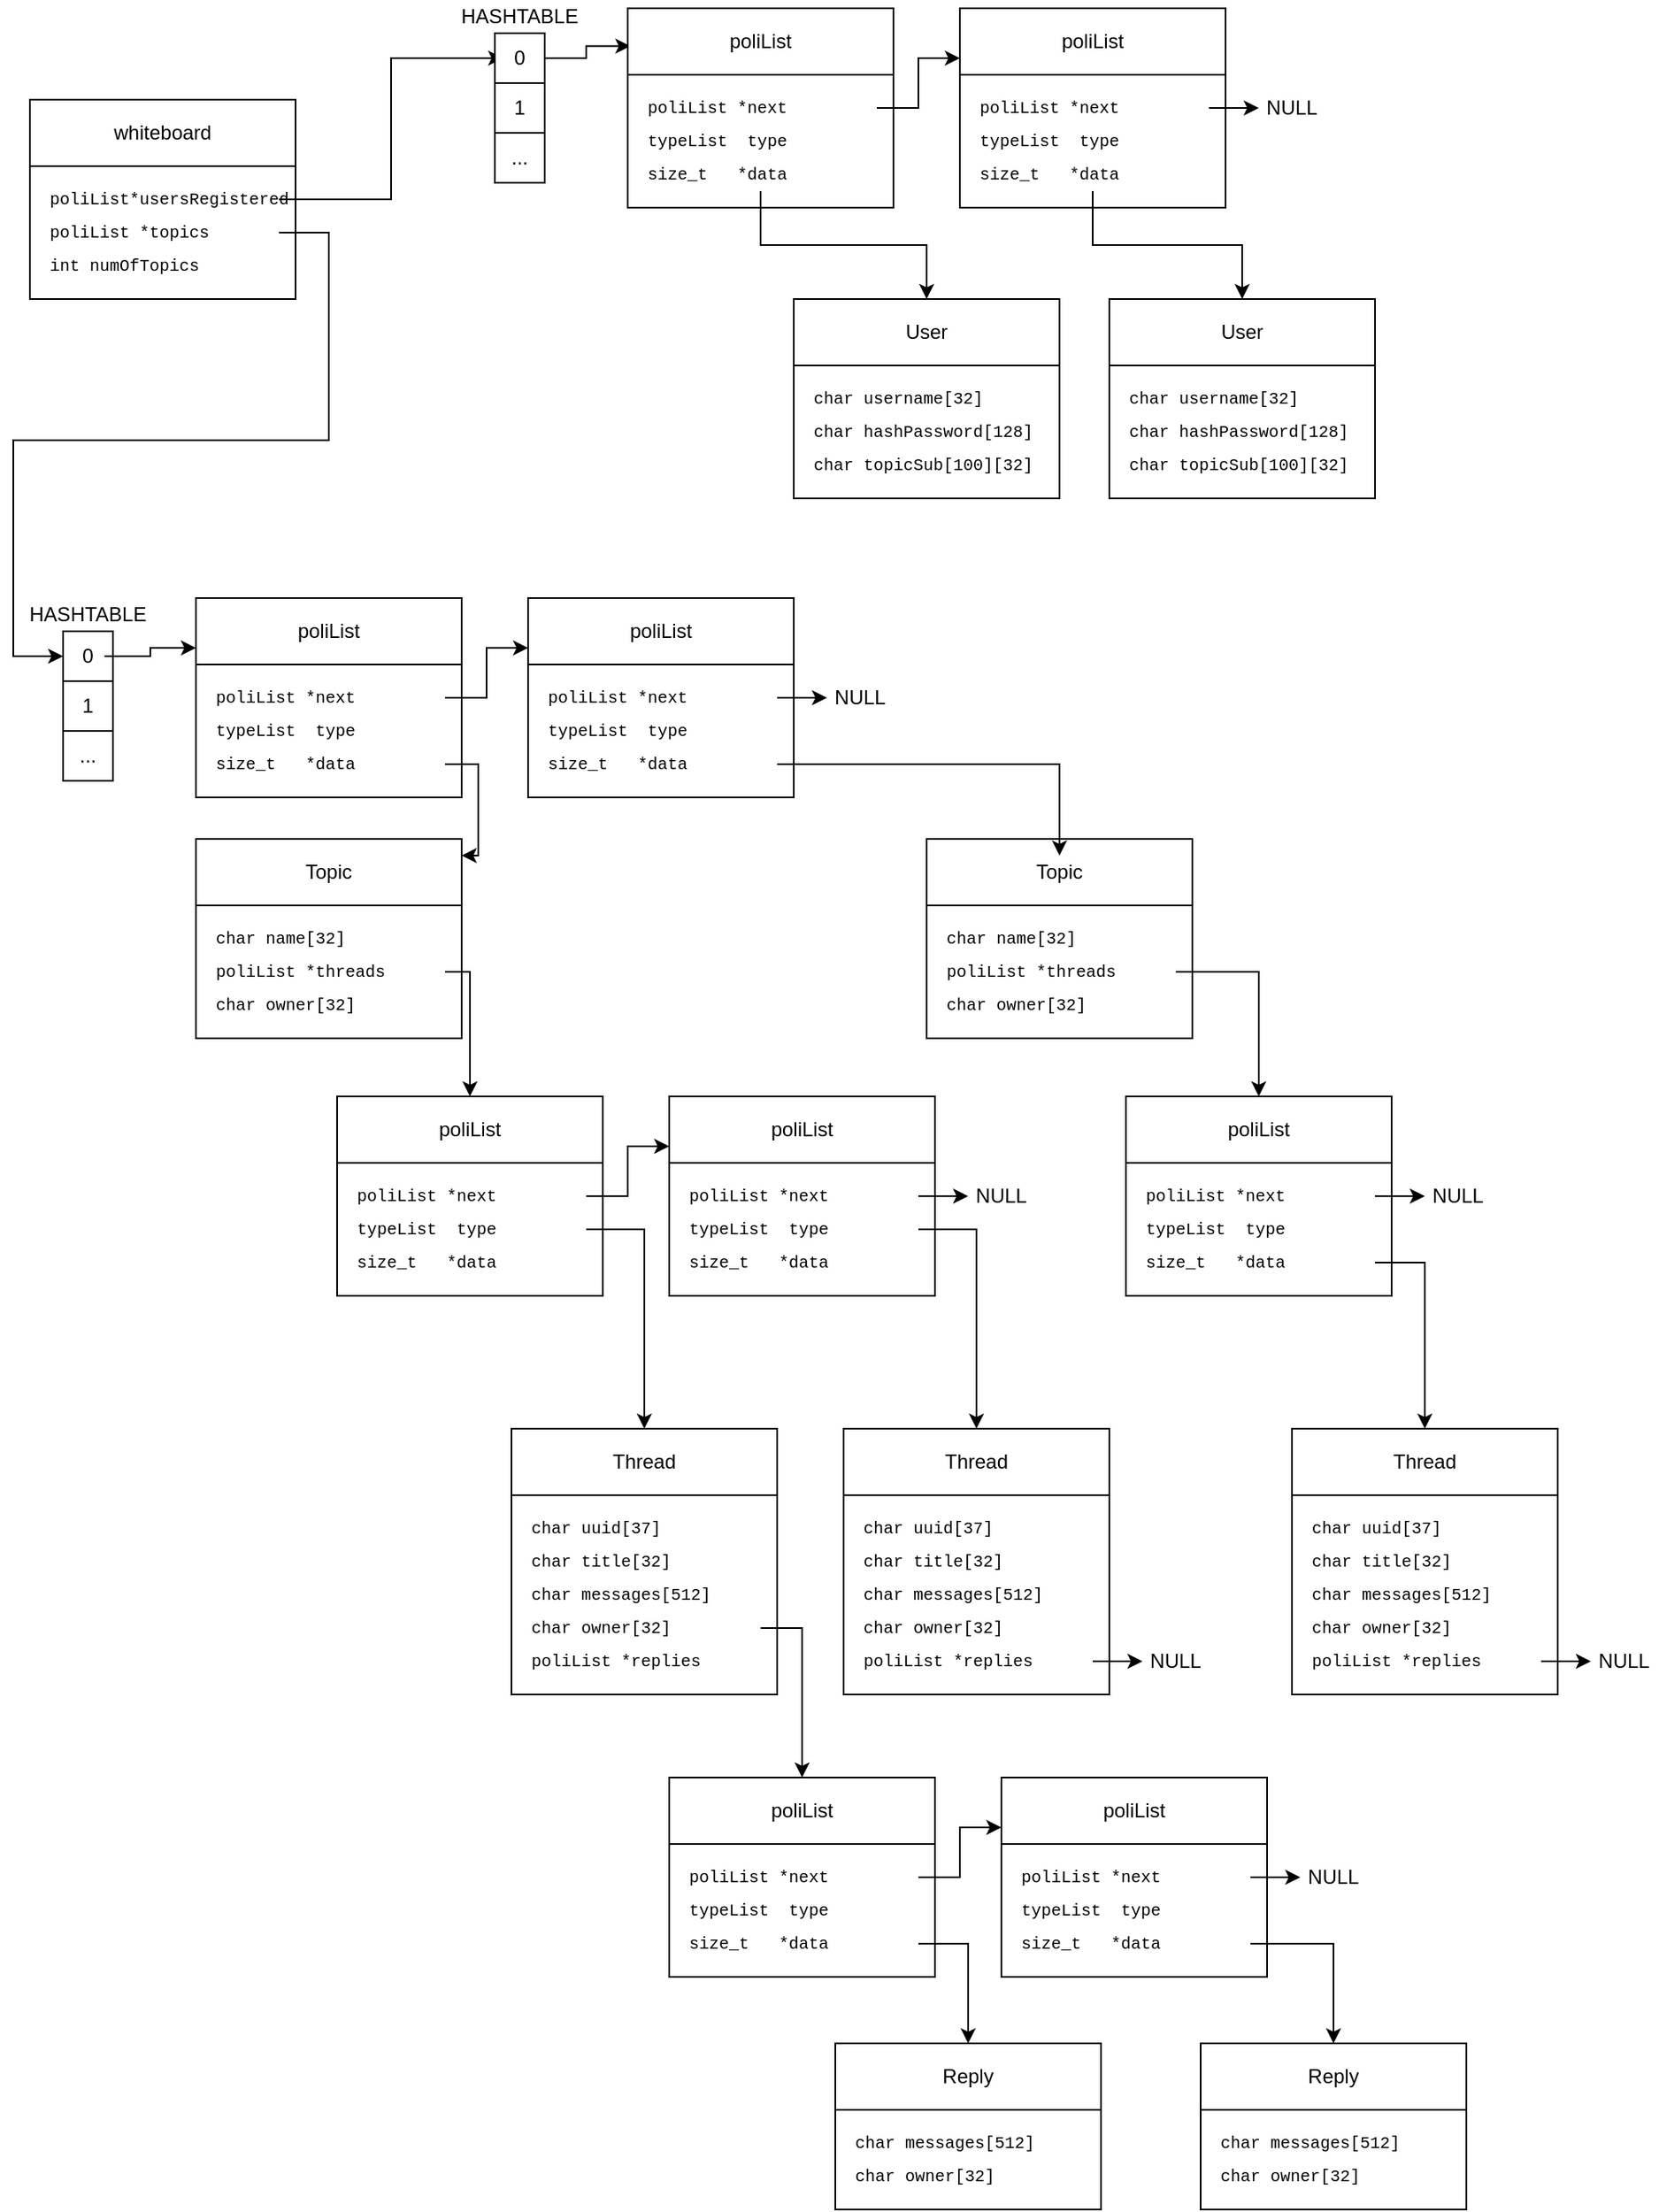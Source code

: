 <mxfile version="13.3.9" type="github"><diagram id="x2H2rwS_t7CD9y_j6QkQ" name="Page-1"><mxGraphModel dx="2265" dy="1388" grid="1" gridSize="10" guides="1" tooltips="1" connect="1" arrows="1" fold="1" page="1" pageScale="1" pageWidth="1169" pageHeight="827" math="0" shadow="0"><root><mxCell id="0"/><mxCell id="1" parent="0"/><mxCell id="dxDq6lMlbhvPlnrW9h93-3" value="" style="rounded=0;whiteSpace=wrap;html=1;" vertex="1" parent="1"><mxGeometry x="40" y="80" width="160" height="120" as="geometry"/></mxCell><mxCell id="dxDq6lMlbhvPlnrW9h93-7" value="whiteboard" style="text;html=1;strokeColor=none;fillColor=none;align=center;verticalAlign=middle;whiteSpace=wrap;rounded=0;" vertex="1" parent="1"><mxGeometry x="55" y="90" width="130" height="20" as="geometry"/></mxCell><mxCell id="dxDq6lMlbhvPlnrW9h93-10" value="" style="rounded=0;whiteSpace=wrap;html=1;" vertex="1" parent="1"><mxGeometry x="40" y="120" width="160" height="80" as="geometry"/></mxCell><mxCell id="dxDq6lMlbhvPlnrW9h93-31" style="edgeStyle=orthogonalEdgeStyle;rounded=0;orthogonalLoop=1;jettySize=auto;html=1;entryX=0;entryY=0.5;entryDx=0;entryDy=0;fontColor=#000000;" edge="1" parent="1" source="dxDq6lMlbhvPlnrW9h93-11" target="dxDq6lMlbhvPlnrW9h93-19"><mxGeometry relative="1" as="geometry"/></mxCell><mxCell id="dxDq6lMlbhvPlnrW9h93-11" value="&lt;div style=&quot;font-family: &amp;#34;consolas&amp;#34; , &amp;#34;courier new&amp;#34; , monospace ; line-height: 24px&quot;&gt;&lt;font style=&quot;font-size: 10px&quot;&gt;poliList*usersRegistered&lt;/font&gt;&lt;/div&gt;" style="text;html=1;strokeColor=none;fillColor=none;align=left;verticalAlign=middle;whiteSpace=wrap;rounded=0;labelBackgroundColor=none;" vertex="1" parent="1"><mxGeometry x="50" y="130" width="140" height="20" as="geometry"/></mxCell><mxCell id="dxDq6lMlbhvPlnrW9h93-32" style="edgeStyle=orthogonalEdgeStyle;rounded=0;orthogonalLoop=1;jettySize=auto;html=1;entryX=0;entryY=0.5;entryDx=0;entryDy=0;fontColor=#000000;" edge="1" parent="1" source="dxDq6lMlbhvPlnrW9h93-14" target="dxDq6lMlbhvPlnrW9h93-23"><mxGeometry relative="1" as="geometry"><Array as="points"><mxPoint x="220" y="160"/><mxPoint x="220" y="285"/><mxPoint x="30" y="285"/><mxPoint x="30" y="415"/></Array></mxGeometry></mxCell><mxCell id="dxDq6lMlbhvPlnrW9h93-14" value="&lt;div style=&quot;font-family: &amp;#34;consolas&amp;#34; , &amp;#34;courier new&amp;#34; , monospace ; line-height: 24px&quot;&gt;&lt;font style=&quot;font-size: 10px&quot;&gt;poliList *topics&lt;/font&gt;&lt;/div&gt;" style="text;html=1;strokeColor=none;fillColor=none;align=left;verticalAlign=middle;whiteSpace=wrap;rounded=0;labelBackgroundColor=none;" vertex="1" parent="1"><mxGeometry x="50" y="150" width="140" height="20" as="geometry"/></mxCell><mxCell id="dxDq6lMlbhvPlnrW9h93-15" value="&lt;div style=&quot;font-family: &amp;quot;consolas&amp;quot; , &amp;quot;courier new&amp;quot; , monospace ; line-height: 24px&quot;&gt;&lt;font style=&quot;font-size: 10px&quot;&gt;int numOfTopics&lt;/font&gt;&lt;/div&gt;" style="text;html=1;strokeColor=none;fillColor=none;align=left;verticalAlign=middle;whiteSpace=wrap;rounded=0;labelBackgroundColor=none;" vertex="1" parent="1"><mxGeometry x="50" y="170" width="140" height="20" as="geometry"/></mxCell><mxCell id="dxDq6lMlbhvPlnrW9h93-39" style="edgeStyle=orthogonalEdgeStyle;rounded=0;orthogonalLoop=1;jettySize=auto;html=1;entryX=0.01;entryY=0.19;entryDx=0;entryDy=0;entryPerimeter=0;fontColor=#000000;" edge="1" parent="1" source="dxDq6lMlbhvPlnrW9h93-16" target="dxDq6lMlbhvPlnrW9h93-33"><mxGeometry relative="1" as="geometry"/></mxCell><mxCell id="dxDq6lMlbhvPlnrW9h93-16" value="" style="whiteSpace=wrap;html=1;aspect=fixed;labelBackgroundColor=none;fontColor=#000000;align=left;" vertex="1" parent="1"><mxGeometry x="320" y="40" width="30" height="30" as="geometry"/></mxCell><mxCell id="dxDq6lMlbhvPlnrW9h93-17" value="" style="whiteSpace=wrap;html=1;aspect=fixed;labelBackgroundColor=none;fontColor=#000000;align=left;" vertex="1" parent="1"><mxGeometry x="320" y="70" width="30" height="30" as="geometry"/></mxCell><mxCell id="dxDq6lMlbhvPlnrW9h93-18" value="" style="whiteSpace=wrap;html=1;aspect=fixed;labelBackgroundColor=none;fontColor=#000000;align=left;" vertex="1" parent="1"><mxGeometry x="320" y="100" width="30" height="30" as="geometry"/></mxCell><mxCell id="dxDq6lMlbhvPlnrW9h93-19" value="0" style="text;html=1;strokeColor=none;fillColor=none;align=center;verticalAlign=middle;whiteSpace=wrap;rounded=0;labelBackgroundColor=none;fontColor=#000000;" vertex="1" parent="1"><mxGeometry x="325" y="45" width="20" height="20" as="geometry"/></mxCell><mxCell id="dxDq6lMlbhvPlnrW9h93-20" value="1" style="text;html=1;strokeColor=none;fillColor=none;align=center;verticalAlign=middle;whiteSpace=wrap;rounded=0;labelBackgroundColor=none;fontColor=#000000;" vertex="1" parent="1"><mxGeometry x="325" y="75" width="20" height="20" as="geometry"/></mxCell><mxCell id="dxDq6lMlbhvPlnrW9h93-22" value="..." style="text;html=1;strokeColor=none;fillColor=none;align=center;verticalAlign=middle;whiteSpace=wrap;rounded=0;labelBackgroundColor=none;fontColor=#000000;" vertex="1" parent="1"><mxGeometry x="325" y="105" width="20" height="20" as="geometry"/></mxCell><mxCell id="dxDq6lMlbhvPlnrW9h93-23" value="" style="whiteSpace=wrap;html=1;aspect=fixed;labelBackgroundColor=none;fontColor=#000000;align=left;" vertex="1" parent="1"><mxGeometry x="60" y="400" width="30" height="30" as="geometry"/></mxCell><mxCell id="dxDq6lMlbhvPlnrW9h93-24" value="" style="whiteSpace=wrap;html=1;aspect=fixed;labelBackgroundColor=none;fontColor=#000000;align=left;" vertex="1" parent="1"><mxGeometry x="60" y="430" width="30" height="30" as="geometry"/></mxCell><mxCell id="dxDq6lMlbhvPlnrW9h93-25" value="" style="whiteSpace=wrap;html=1;aspect=fixed;labelBackgroundColor=none;fontColor=#000000;align=left;" vertex="1" parent="1"><mxGeometry x="60" y="460" width="30" height="30" as="geometry"/></mxCell><mxCell id="dxDq6lMlbhvPlnrW9h93-94" style="edgeStyle=orthogonalEdgeStyle;rounded=0;orthogonalLoop=1;jettySize=auto;html=1;entryX=0;entryY=0.25;entryDx=0;entryDy=0;fontColor=#000000;" edge="1" parent="1" source="dxDq6lMlbhvPlnrW9h93-26" target="dxDq6lMlbhvPlnrW9h93-79"><mxGeometry relative="1" as="geometry"/></mxCell><mxCell id="dxDq6lMlbhvPlnrW9h93-26" value="0" style="text;html=1;strokeColor=none;fillColor=none;align=center;verticalAlign=middle;whiteSpace=wrap;rounded=0;labelBackgroundColor=none;fontColor=#000000;" vertex="1" parent="1"><mxGeometry x="65" y="405" width="20" height="20" as="geometry"/></mxCell><mxCell id="dxDq6lMlbhvPlnrW9h93-27" value="1" style="text;html=1;strokeColor=none;fillColor=none;align=center;verticalAlign=middle;whiteSpace=wrap;rounded=0;labelBackgroundColor=none;fontColor=#000000;" vertex="1" parent="1"><mxGeometry x="65" y="435" width="20" height="20" as="geometry"/></mxCell><mxCell id="dxDq6lMlbhvPlnrW9h93-28" value="..." style="text;html=1;strokeColor=none;fillColor=none;align=center;verticalAlign=middle;whiteSpace=wrap;rounded=0;labelBackgroundColor=none;fontColor=#000000;" vertex="1" parent="1"><mxGeometry x="65" y="465" width="20" height="20" as="geometry"/></mxCell><mxCell id="dxDq6lMlbhvPlnrW9h93-29" value="HASHTABLE" style="text;html=1;strokeColor=none;fillColor=none;align=center;verticalAlign=middle;whiteSpace=wrap;rounded=0;labelBackgroundColor=none;fontColor=#000000;" vertex="1" parent="1"><mxGeometry x="315" y="20" width="40" height="20" as="geometry"/></mxCell><mxCell id="dxDq6lMlbhvPlnrW9h93-30" value="HASHTABLE" style="text;html=1;strokeColor=none;fillColor=none;align=center;verticalAlign=middle;whiteSpace=wrap;rounded=0;labelBackgroundColor=none;fontColor=#000000;" vertex="1" parent="1"><mxGeometry x="55" y="380" width="40" height="20" as="geometry"/></mxCell><mxCell id="dxDq6lMlbhvPlnrW9h93-33" value="" style="rounded=0;whiteSpace=wrap;html=1;" vertex="1" parent="1"><mxGeometry x="400" y="25" width="160" height="120" as="geometry"/></mxCell><mxCell id="dxDq6lMlbhvPlnrW9h93-34" value="poliList" style="text;html=1;strokeColor=none;fillColor=none;align=center;verticalAlign=middle;whiteSpace=wrap;rounded=0;" vertex="1" parent="1"><mxGeometry x="415" y="35" width="130" height="20" as="geometry"/></mxCell><mxCell id="dxDq6lMlbhvPlnrW9h93-35" value="" style="rounded=0;whiteSpace=wrap;html=1;" vertex="1" parent="1"><mxGeometry x="400" y="65" width="160" height="80" as="geometry"/></mxCell><mxCell id="dxDq6lMlbhvPlnrW9h93-46" style="edgeStyle=orthogonalEdgeStyle;rounded=0;orthogonalLoop=1;jettySize=auto;html=1;entryX=0;entryY=0.25;entryDx=0;entryDy=0;fontColor=#000000;" edge="1" parent="1" source="dxDq6lMlbhvPlnrW9h93-36" target="dxDq6lMlbhvPlnrW9h93-40"><mxGeometry relative="1" as="geometry"/></mxCell><mxCell id="dxDq6lMlbhvPlnrW9h93-36" value="&lt;div style=&quot;font-family: &amp;#34;consolas&amp;#34; , &amp;#34;courier new&amp;#34; , monospace ; line-height: 24px&quot;&gt;&lt;font style=&quot;font-size: 10px&quot;&gt;poliList *next&lt;/font&gt;&lt;/div&gt;" style="text;html=1;strokeColor=none;fillColor=none;align=left;verticalAlign=middle;whiteSpace=wrap;rounded=0;labelBackgroundColor=none;" vertex="1" parent="1"><mxGeometry x="410" y="75" width="140" height="20" as="geometry"/></mxCell><mxCell id="dxDq6lMlbhvPlnrW9h93-37" value="&lt;div style=&quot;font-family: &amp;#34;consolas&amp;#34; , &amp;#34;courier new&amp;#34; , monospace ; line-height: 24px&quot;&gt;&lt;font style=&quot;font-size: 10px&quot;&gt;typeList&amp;nbsp; type&lt;/font&gt;&lt;/div&gt;" style="text;html=1;strokeColor=none;fillColor=none;align=left;verticalAlign=middle;whiteSpace=wrap;rounded=0;labelBackgroundColor=none;" vertex="1" parent="1"><mxGeometry x="410" y="95" width="140" height="20" as="geometry"/></mxCell><mxCell id="dxDq6lMlbhvPlnrW9h93-58" style="edgeStyle=orthogonalEdgeStyle;rounded=0;orthogonalLoop=1;jettySize=auto;html=1;entryX=0.5;entryY=0;entryDx=0;entryDy=0;fontColor=#000000;" edge="1" parent="1" source="dxDq6lMlbhvPlnrW9h93-38" target="dxDq6lMlbhvPlnrW9h93-52"><mxGeometry relative="1" as="geometry"/></mxCell><mxCell id="dxDq6lMlbhvPlnrW9h93-38" value="&lt;div style=&quot;font-family: &amp;#34;consolas&amp;#34; , &amp;#34;courier new&amp;#34; , monospace ; line-height: 24px&quot;&gt;&lt;font style=&quot;font-size: 10px&quot;&gt;size_t&amp;nbsp; &amp;nbsp;*data&lt;/font&gt;&lt;/div&gt;" style="text;html=1;strokeColor=none;fillColor=none;align=left;verticalAlign=middle;whiteSpace=wrap;rounded=0;labelBackgroundColor=none;" vertex="1" parent="1"><mxGeometry x="410" y="115" width="140" height="20" as="geometry"/></mxCell><mxCell id="dxDq6lMlbhvPlnrW9h93-40" value="" style="rounded=0;whiteSpace=wrap;html=1;" vertex="1" parent="1"><mxGeometry x="600" y="25" width="160" height="120" as="geometry"/></mxCell><mxCell id="dxDq6lMlbhvPlnrW9h93-41" value="poliList" style="text;html=1;strokeColor=none;fillColor=none;align=center;verticalAlign=middle;whiteSpace=wrap;rounded=0;" vertex="1" parent="1"><mxGeometry x="615" y="35" width="130" height="20" as="geometry"/></mxCell><mxCell id="dxDq6lMlbhvPlnrW9h93-42" value="" style="rounded=0;whiteSpace=wrap;html=1;" vertex="1" parent="1"><mxGeometry x="600" y="65" width="160" height="80" as="geometry"/></mxCell><mxCell id="dxDq6lMlbhvPlnrW9h93-49" style="edgeStyle=orthogonalEdgeStyle;rounded=0;orthogonalLoop=1;jettySize=auto;html=1;entryX=0;entryY=0.5;entryDx=0;entryDy=0;fontColor=#000000;" edge="1" parent="1" source="dxDq6lMlbhvPlnrW9h93-43" target="dxDq6lMlbhvPlnrW9h93-47"><mxGeometry relative="1" as="geometry"/></mxCell><mxCell id="dxDq6lMlbhvPlnrW9h93-43" value="&lt;div style=&quot;font-family: &amp;#34;consolas&amp;#34; , &amp;#34;courier new&amp;#34; , monospace ; line-height: 24px&quot;&gt;&lt;font style=&quot;font-size: 10px&quot;&gt;poliList *next&lt;/font&gt;&lt;/div&gt;" style="text;html=1;strokeColor=none;fillColor=none;align=left;verticalAlign=middle;whiteSpace=wrap;rounded=0;labelBackgroundColor=none;" vertex="1" parent="1"><mxGeometry x="610" y="75" width="140" height="20" as="geometry"/></mxCell><mxCell id="dxDq6lMlbhvPlnrW9h93-44" value="&lt;div style=&quot;font-family: &amp;#34;consolas&amp;#34; , &amp;#34;courier new&amp;#34; , monospace ; line-height: 24px&quot;&gt;&lt;font style=&quot;font-size: 10px&quot;&gt;typeList&amp;nbsp; type&lt;/font&gt;&lt;/div&gt;" style="text;html=1;strokeColor=none;fillColor=none;align=left;verticalAlign=middle;whiteSpace=wrap;rounded=0;labelBackgroundColor=none;" vertex="1" parent="1"><mxGeometry x="610" y="95" width="140" height="20" as="geometry"/></mxCell><mxCell id="dxDq6lMlbhvPlnrW9h93-65" style="edgeStyle=orthogonalEdgeStyle;rounded=0;orthogonalLoop=1;jettySize=auto;html=1;entryX=0.5;entryY=0;entryDx=0;entryDy=0;fontColor=#000000;" edge="1" parent="1" source="dxDq6lMlbhvPlnrW9h93-45" target="dxDq6lMlbhvPlnrW9h93-59"><mxGeometry relative="1" as="geometry"/></mxCell><mxCell id="dxDq6lMlbhvPlnrW9h93-45" value="&lt;div style=&quot;font-family: &amp;#34;consolas&amp;#34; , &amp;#34;courier new&amp;#34; , monospace ; line-height: 24px&quot;&gt;&lt;font style=&quot;font-size: 10px&quot;&gt;size_t&amp;nbsp; &amp;nbsp;*data&lt;/font&gt;&lt;/div&gt;" style="text;html=1;strokeColor=none;fillColor=none;align=left;verticalAlign=middle;whiteSpace=wrap;rounded=0;labelBackgroundColor=none;" vertex="1" parent="1"><mxGeometry x="610" y="115" width="140" height="20" as="geometry"/></mxCell><mxCell id="dxDq6lMlbhvPlnrW9h93-47" value="NULL" style="text;html=1;strokeColor=none;fillColor=none;align=center;verticalAlign=middle;whiteSpace=wrap;rounded=0;labelBackgroundColor=none;fontColor=#000000;" vertex="1" parent="1"><mxGeometry x="780" y="75" width="40" height="20" as="geometry"/></mxCell><mxCell id="dxDq6lMlbhvPlnrW9h93-52" value="" style="rounded=0;whiteSpace=wrap;html=1;" vertex="1" parent="1"><mxGeometry x="500" y="200" width="160" height="120" as="geometry"/></mxCell><mxCell id="dxDq6lMlbhvPlnrW9h93-53" value="User" style="text;html=1;strokeColor=none;fillColor=none;align=center;verticalAlign=middle;whiteSpace=wrap;rounded=0;" vertex="1" parent="1"><mxGeometry x="515" y="210" width="130" height="20" as="geometry"/></mxCell><mxCell id="dxDq6lMlbhvPlnrW9h93-54" value="" style="rounded=0;whiteSpace=wrap;html=1;" vertex="1" parent="1"><mxGeometry x="500" y="240" width="160" height="80" as="geometry"/></mxCell><mxCell id="dxDq6lMlbhvPlnrW9h93-55" value="&lt;div style=&quot;font-family: &amp;#34;consolas&amp;#34; , &amp;#34;courier new&amp;#34; , monospace ; line-height: 24px&quot;&gt;&lt;font style=&quot;font-size: 10px&quot;&gt;char username[32]&lt;/font&gt;&lt;/div&gt;" style="text;html=1;strokeColor=none;fillColor=none;align=left;verticalAlign=middle;whiteSpace=wrap;rounded=0;labelBackgroundColor=none;" vertex="1" parent="1"><mxGeometry x="510" y="250" width="140" height="20" as="geometry"/></mxCell><mxCell id="dxDq6lMlbhvPlnrW9h93-56" value="&lt;div style=&quot;font-family: &amp;#34;consolas&amp;#34; , &amp;#34;courier new&amp;#34; , monospace ; line-height: 24px&quot;&gt;&lt;font style=&quot;font-size: 10px&quot;&gt;char hashPassword[128]&lt;/font&gt;&lt;/div&gt;" style="text;html=1;strokeColor=none;fillColor=none;align=left;verticalAlign=middle;whiteSpace=wrap;rounded=0;labelBackgroundColor=none;" vertex="1" parent="1"><mxGeometry x="510" y="270" width="140" height="20" as="geometry"/></mxCell><mxCell id="dxDq6lMlbhvPlnrW9h93-57" value="&lt;div style=&quot;font-family: &amp;#34;consolas&amp;#34; , &amp;#34;courier new&amp;#34; , monospace ; line-height: 24px&quot;&gt;&lt;font style=&quot;font-size: 10px&quot;&gt;char topicSub[100][32]&lt;/font&gt;&lt;/div&gt;" style="text;html=1;strokeColor=none;fillColor=none;align=left;verticalAlign=middle;whiteSpace=wrap;rounded=0;labelBackgroundColor=none;" vertex="1" parent="1"><mxGeometry x="510" y="290" width="140" height="20" as="geometry"/></mxCell><mxCell id="dxDq6lMlbhvPlnrW9h93-59" value="" style="rounded=0;whiteSpace=wrap;html=1;" vertex="1" parent="1"><mxGeometry x="690" y="200" width="160" height="120" as="geometry"/></mxCell><mxCell id="dxDq6lMlbhvPlnrW9h93-60" value="User" style="text;html=1;strokeColor=none;fillColor=none;align=center;verticalAlign=middle;whiteSpace=wrap;rounded=0;" vertex="1" parent="1"><mxGeometry x="705" y="210" width="130" height="20" as="geometry"/></mxCell><mxCell id="dxDq6lMlbhvPlnrW9h93-61" value="" style="rounded=0;whiteSpace=wrap;html=1;" vertex="1" parent="1"><mxGeometry x="690" y="240" width="160" height="80" as="geometry"/></mxCell><mxCell id="dxDq6lMlbhvPlnrW9h93-62" value="&lt;div style=&quot;font-family: &amp;#34;consolas&amp;#34; , &amp;#34;courier new&amp;#34; , monospace ; line-height: 24px&quot;&gt;&lt;font style=&quot;font-size: 10px&quot;&gt;char username[32]&lt;/font&gt;&lt;/div&gt;" style="text;html=1;strokeColor=none;fillColor=none;align=left;verticalAlign=middle;whiteSpace=wrap;rounded=0;labelBackgroundColor=none;" vertex="1" parent="1"><mxGeometry x="700" y="250" width="140" height="20" as="geometry"/></mxCell><mxCell id="dxDq6lMlbhvPlnrW9h93-63" value="&lt;div style=&quot;font-family: &amp;#34;consolas&amp;#34; , &amp;#34;courier new&amp;#34; , monospace ; line-height: 24px&quot;&gt;&lt;font style=&quot;font-size: 10px&quot;&gt;char hashPassword[128]&lt;/font&gt;&lt;/div&gt;" style="text;html=1;strokeColor=none;fillColor=none;align=left;verticalAlign=middle;whiteSpace=wrap;rounded=0;labelBackgroundColor=none;" vertex="1" parent="1"><mxGeometry x="700" y="270" width="140" height="20" as="geometry"/></mxCell><mxCell id="dxDq6lMlbhvPlnrW9h93-64" value="&lt;div style=&quot;font-family: &amp;#34;consolas&amp;#34; , &amp;#34;courier new&amp;#34; , monospace ; line-height: 24px&quot;&gt;&lt;font style=&quot;font-size: 10px&quot;&gt;char topicSub[100][32]&lt;/font&gt;&lt;/div&gt;" style="text;html=1;strokeColor=none;fillColor=none;align=left;verticalAlign=middle;whiteSpace=wrap;rounded=0;labelBackgroundColor=none;" vertex="1" parent="1"><mxGeometry x="700" y="290" width="140" height="20" as="geometry"/></mxCell><mxCell id="dxDq6lMlbhvPlnrW9h93-66" value="" style="rounded=0;whiteSpace=wrap;html=1;" vertex="1" parent="1"><mxGeometry x="580" y="525" width="160" height="120" as="geometry"/></mxCell><mxCell id="dxDq6lMlbhvPlnrW9h93-67" value="Topic" style="text;html=1;strokeColor=none;fillColor=none;align=center;verticalAlign=middle;whiteSpace=wrap;rounded=0;" vertex="1" parent="1"><mxGeometry x="595" y="535" width="130" height="20" as="geometry"/></mxCell><mxCell id="dxDq6lMlbhvPlnrW9h93-68" value="" style="rounded=0;whiteSpace=wrap;html=1;" vertex="1" parent="1"><mxGeometry x="580" y="565" width="160" height="80" as="geometry"/></mxCell><mxCell id="dxDq6lMlbhvPlnrW9h93-69" value="&lt;div style=&quot;font-family: &amp;#34;consolas&amp;#34; , &amp;#34;courier new&amp;#34; , monospace ; line-height: 24px&quot;&gt;&lt;font style=&quot;font-size: 10px&quot;&gt;char name[32]&lt;/font&gt;&lt;/div&gt;" style="text;html=1;strokeColor=none;fillColor=none;align=left;verticalAlign=middle;whiteSpace=wrap;rounded=0;labelBackgroundColor=none;" vertex="1" parent="1"><mxGeometry x="590" y="575" width="140" height="20" as="geometry"/></mxCell><mxCell id="dxDq6lMlbhvPlnrW9h93-208" style="edgeStyle=orthogonalEdgeStyle;rounded=0;orthogonalLoop=1;jettySize=auto;html=1;entryX=0.5;entryY=0;entryDx=0;entryDy=0;fontColor=#000000;" edge="1" parent="1" source="dxDq6lMlbhvPlnrW9h93-70" target="dxDq6lMlbhvPlnrW9h93-115"><mxGeometry relative="1" as="geometry"><Array as="points"><mxPoint x="780" y="605"/></Array></mxGeometry></mxCell><mxCell id="dxDq6lMlbhvPlnrW9h93-70" value="&lt;div style=&quot;font-family: &amp;#34;consolas&amp;#34; , &amp;#34;courier new&amp;#34; , monospace ; line-height: 24px&quot;&gt;&lt;font style=&quot;font-size: 10px&quot;&gt;poliList *threads&lt;/font&gt;&lt;/div&gt;" style="text;html=1;strokeColor=none;fillColor=none;align=left;verticalAlign=middle;whiteSpace=wrap;rounded=0;labelBackgroundColor=none;" vertex="1" parent="1"><mxGeometry x="590" y="595" width="140" height="20" as="geometry"/></mxCell><mxCell id="dxDq6lMlbhvPlnrW9h93-71" value="&lt;div style=&quot;font-family: &amp;#34;consolas&amp;#34; , &amp;#34;courier new&amp;#34; , monospace ; line-height: 24px&quot;&gt;&lt;font style=&quot;font-size: 10px&quot;&gt;char owner[32]&lt;/font&gt;&lt;/div&gt;" style="text;html=1;strokeColor=none;fillColor=none;align=left;verticalAlign=middle;whiteSpace=wrap;rounded=0;labelBackgroundColor=none;" vertex="1" parent="1"><mxGeometry x="590" y="615" width="140" height="20" as="geometry"/></mxCell><mxCell id="dxDq6lMlbhvPlnrW9h93-73" value="" style="rounded=0;whiteSpace=wrap;html=1;" vertex="1" parent="1"><mxGeometry x="140" y="525" width="160" height="120" as="geometry"/></mxCell><mxCell id="dxDq6lMlbhvPlnrW9h93-74" value="Topic" style="text;html=1;strokeColor=none;fillColor=none;align=center;verticalAlign=middle;whiteSpace=wrap;rounded=0;" vertex="1" parent="1"><mxGeometry x="155" y="535" width="130" height="20" as="geometry"/></mxCell><mxCell id="dxDq6lMlbhvPlnrW9h93-75" value="" style="rounded=0;whiteSpace=wrap;html=1;" vertex="1" parent="1"><mxGeometry x="140" y="565" width="160" height="80" as="geometry"/></mxCell><mxCell id="dxDq6lMlbhvPlnrW9h93-76" value="&lt;div style=&quot;font-family: &amp;#34;consolas&amp;#34; , &amp;#34;courier new&amp;#34; , monospace ; line-height: 24px&quot;&gt;&lt;font style=&quot;font-size: 10px&quot;&gt;char name[32]&lt;/font&gt;&lt;/div&gt;" style="text;html=1;strokeColor=none;fillColor=none;align=left;verticalAlign=middle;whiteSpace=wrap;rounded=0;labelBackgroundColor=none;" vertex="1" parent="1"><mxGeometry x="150" y="575" width="140" height="20" as="geometry"/></mxCell><mxCell id="dxDq6lMlbhvPlnrW9h93-204" style="edgeStyle=orthogonalEdgeStyle;rounded=0;orthogonalLoop=1;jettySize=auto;html=1;fontColor=#000000;" edge="1" parent="1" source="dxDq6lMlbhvPlnrW9h93-77" target="dxDq6lMlbhvPlnrW9h93-99"><mxGeometry relative="1" as="geometry"><Array as="points"><mxPoint x="305" y="605"/></Array></mxGeometry></mxCell><mxCell id="dxDq6lMlbhvPlnrW9h93-77" value="&lt;div style=&quot;font-family: &amp;#34;consolas&amp;#34; , &amp;#34;courier new&amp;#34; , monospace ; line-height: 24px&quot;&gt;&lt;font style=&quot;font-size: 10px&quot;&gt;poliList *threads&lt;/font&gt;&lt;/div&gt;" style="text;html=1;strokeColor=none;fillColor=none;align=left;verticalAlign=middle;whiteSpace=wrap;rounded=0;labelBackgroundColor=none;" vertex="1" parent="1"><mxGeometry x="150" y="595" width="140" height="20" as="geometry"/></mxCell><mxCell id="dxDq6lMlbhvPlnrW9h93-78" value="&lt;div style=&quot;font-family: &amp;#34;consolas&amp;#34; , &amp;#34;courier new&amp;#34; , monospace ; line-height: 24px&quot;&gt;&lt;font style=&quot;font-size: 10px&quot;&gt;char owner[32]&lt;/font&gt;&lt;/div&gt;" style="text;html=1;strokeColor=none;fillColor=none;align=left;verticalAlign=middle;whiteSpace=wrap;rounded=0;labelBackgroundColor=none;" vertex="1" parent="1"><mxGeometry x="150" y="615" width="140" height="20" as="geometry"/></mxCell><mxCell id="dxDq6lMlbhvPlnrW9h93-79" value="" style="rounded=0;whiteSpace=wrap;html=1;" vertex="1" parent="1"><mxGeometry x="140" y="380" width="160" height="120" as="geometry"/></mxCell><mxCell id="dxDq6lMlbhvPlnrW9h93-80" value="poliList" style="text;html=1;strokeColor=none;fillColor=none;align=center;verticalAlign=middle;whiteSpace=wrap;rounded=0;" vertex="1" parent="1"><mxGeometry x="155" y="390" width="130" height="20" as="geometry"/></mxCell><mxCell id="dxDq6lMlbhvPlnrW9h93-81" value="" style="rounded=0;whiteSpace=wrap;html=1;" vertex="1" parent="1"><mxGeometry x="140" y="420" width="160" height="80" as="geometry"/></mxCell><mxCell id="dxDq6lMlbhvPlnrW9h93-82" style="edgeStyle=orthogonalEdgeStyle;rounded=0;orthogonalLoop=1;jettySize=auto;html=1;entryX=0;entryY=0.25;entryDx=0;entryDy=0;fontColor=#000000;" edge="1" source="dxDq6lMlbhvPlnrW9h93-83" target="dxDq6lMlbhvPlnrW9h93-86" parent="1"><mxGeometry relative="1" as="geometry"/></mxCell><mxCell id="dxDq6lMlbhvPlnrW9h93-83" value="&lt;div style=&quot;font-family: &amp;#34;consolas&amp;#34; , &amp;#34;courier new&amp;#34; , monospace ; line-height: 24px&quot;&gt;&lt;font style=&quot;font-size: 10px&quot;&gt;poliList *next&lt;/font&gt;&lt;/div&gt;" style="text;html=1;strokeColor=none;fillColor=none;align=left;verticalAlign=middle;whiteSpace=wrap;rounded=0;labelBackgroundColor=none;" vertex="1" parent="1"><mxGeometry x="150" y="430" width="140" height="20" as="geometry"/></mxCell><mxCell id="dxDq6lMlbhvPlnrW9h93-84" value="&lt;div style=&quot;font-family: &amp;#34;consolas&amp;#34; , &amp;#34;courier new&amp;#34; , monospace ; line-height: 24px&quot;&gt;&lt;font style=&quot;font-size: 10px&quot;&gt;typeList&amp;nbsp; type&lt;/font&gt;&lt;/div&gt;" style="text;html=1;strokeColor=none;fillColor=none;align=left;verticalAlign=middle;whiteSpace=wrap;rounded=0;labelBackgroundColor=none;" vertex="1" parent="1"><mxGeometry x="150" y="450" width="140" height="20" as="geometry"/></mxCell><mxCell id="dxDq6lMlbhvPlnrW9h93-98" style="edgeStyle=orthogonalEdgeStyle;rounded=0;orthogonalLoop=1;jettySize=auto;html=1;fontColor=#000000;" edge="1" parent="1" source="dxDq6lMlbhvPlnrW9h93-85"><mxGeometry relative="1" as="geometry"><mxPoint x="300" y="535" as="targetPoint"/><Array as="points"><mxPoint x="310" y="480"/><mxPoint x="310" y="535"/></Array></mxGeometry></mxCell><mxCell id="dxDq6lMlbhvPlnrW9h93-85" value="&lt;div style=&quot;font-family: &amp;#34;consolas&amp;#34; , &amp;#34;courier new&amp;#34; , monospace ; line-height: 24px&quot;&gt;&lt;font style=&quot;font-size: 10px&quot;&gt;size_t&amp;nbsp; &amp;nbsp;*data&lt;/font&gt;&lt;/div&gt;" style="text;html=1;strokeColor=none;fillColor=none;align=left;verticalAlign=middle;whiteSpace=wrap;rounded=0;labelBackgroundColor=none;" vertex="1" parent="1"><mxGeometry x="150" y="470" width="140" height="20" as="geometry"/></mxCell><mxCell id="dxDq6lMlbhvPlnrW9h93-86" value="" style="rounded=0;whiteSpace=wrap;html=1;" vertex="1" parent="1"><mxGeometry x="340" y="380" width="160" height="120" as="geometry"/></mxCell><mxCell id="dxDq6lMlbhvPlnrW9h93-87" value="poliList" style="text;html=1;strokeColor=none;fillColor=none;align=center;verticalAlign=middle;whiteSpace=wrap;rounded=0;" vertex="1" parent="1"><mxGeometry x="355" y="390" width="130" height="20" as="geometry"/></mxCell><mxCell id="dxDq6lMlbhvPlnrW9h93-88" value="" style="rounded=0;whiteSpace=wrap;html=1;" vertex="1" parent="1"><mxGeometry x="340" y="420" width="160" height="80" as="geometry"/></mxCell><mxCell id="dxDq6lMlbhvPlnrW9h93-89" style="edgeStyle=orthogonalEdgeStyle;rounded=0;orthogonalLoop=1;jettySize=auto;html=1;entryX=0;entryY=0.5;entryDx=0;entryDy=0;fontColor=#000000;" edge="1" source="dxDq6lMlbhvPlnrW9h93-90" target="dxDq6lMlbhvPlnrW9h93-93" parent="1"><mxGeometry relative="1" as="geometry"/></mxCell><mxCell id="dxDq6lMlbhvPlnrW9h93-90" value="&lt;div style=&quot;font-family: &amp;#34;consolas&amp;#34; , &amp;#34;courier new&amp;#34; , monospace ; line-height: 24px&quot;&gt;&lt;font style=&quot;font-size: 10px&quot;&gt;poliList *next&lt;/font&gt;&lt;/div&gt;" style="text;html=1;strokeColor=none;fillColor=none;align=left;verticalAlign=middle;whiteSpace=wrap;rounded=0;labelBackgroundColor=none;" vertex="1" parent="1"><mxGeometry x="350" y="430" width="140" height="20" as="geometry"/></mxCell><mxCell id="dxDq6lMlbhvPlnrW9h93-91" value="&lt;div style=&quot;font-family: &amp;#34;consolas&amp;#34; , &amp;#34;courier new&amp;#34; , monospace ; line-height: 24px&quot;&gt;&lt;font style=&quot;font-size: 10px&quot;&gt;typeList&amp;nbsp; type&lt;/font&gt;&lt;/div&gt;" style="text;html=1;strokeColor=none;fillColor=none;align=left;verticalAlign=middle;whiteSpace=wrap;rounded=0;labelBackgroundColor=none;" vertex="1" parent="1"><mxGeometry x="350" y="450" width="140" height="20" as="geometry"/></mxCell><mxCell id="dxDq6lMlbhvPlnrW9h93-97" style="edgeStyle=orthogonalEdgeStyle;rounded=0;orthogonalLoop=1;jettySize=auto;html=1;entryX=0.5;entryY=0;entryDx=0;entryDy=0;fontColor=#000000;" edge="1" parent="1" source="dxDq6lMlbhvPlnrW9h93-92" target="dxDq6lMlbhvPlnrW9h93-67"><mxGeometry relative="1" as="geometry"/></mxCell><mxCell id="dxDq6lMlbhvPlnrW9h93-92" value="&lt;div style=&quot;font-family: &amp;#34;consolas&amp;#34; , &amp;#34;courier new&amp;#34; , monospace ; line-height: 24px&quot;&gt;&lt;font style=&quot;font-size: 10px&quot;&gt;size_t&amp;nbsp; &amp;nbsp;*data&lt;/font&gt;&lt;/div&gt;" style="text;html=1;strokeColor=none;fillColor=none;align=left;verticalAlign=middle;whiteSpace=wrap;rounded=0;labelBackgroundColor=none;" vertex="1" parent="1"><mxGeometry x="350" y="470" width="140" height="20" as="geometry"/></mxCell><mxCell id="dxDq6lMlbhvPlnrW9h93-93" value="NULL" style="text;html=1;strokeColor=none;fillColor=none;align=center;verticalAlign=middle;whiteSpace=wrap;rounded=0;labelBackgroundColor=none;fontColor=#000000;" vertex="1" parent="1"><mxGeometry x="520" y="430" width="40" height="20" as="geometry"/></mxCell><mxCell id="dxDq6lMlbhvPlnrW9h93-99" value="" style="rounded=0;whiteSpace=wrap;html=1;" vertex="1" parent="1"><mxGeometry x="225" y="680" width="160" height="120" as="geometry"/></mxCell><mxCell id="dxDq6lMlbhvPlnrW9h93-100" value="poliList" style="text;html=1;strokeColor=none;fillColor=none;align=center;verticalAlign=middle;whiteSpace=wrap;rounded=0;" vertex="1" parent="1"><mxGeometry x="240" y="690" width="130" height="20" as="geometry"/></mxCell><mxCell id="dxDq6lMlbhvPlnrW9h93-101" value="" style="rounded=0;whiteSpace=wrap;html=1;" vertex="1" parent="1"><mxGeometry x="225" y="720" width="160" height="80" as="geometry"/></mxCell><mxCell id="dxDq6lMlbhvPlnrW9h93-112" style="edgeStyle=orthogonalEdgeStyle;rounded=0;orthogonalLoop=1;jettySize=auto;html=1;entryX=0;entryY=0.25;entryDx=0;entryDy=0;fontColor=#000000;" edge="1" parent="1" source="dxDq6lMlbhvPlnrW9h93-102" target="dxDq6lMlbhvPlnrW9h93-106"><mxGeometry relative="1" as="geometry"/></mxCell><mxCell id="dxDq6lMlbhvPlnrW9h93-102" value="&lt;div style=&quot;font-family: &amp;#34;consolas&amp;#34; , &amp;#34;courier new&amp;#34; , monospace ; line-height: 24px&quot;&gt;&lt;font style=&quot;font-size: 10px&quot;&gt;poliList *next&lt;/font&gt;&lt;/div&gt;" style="text;html=1;strokeColor=none;fillColor=none;align=left;verticalAlign=middle;whiteSpace=wrap;rounded=0;labelBackgroundColor=none;" vertex="1" parent="1"><mxGeometry x="235" y="730" width="140" height="20" as="geometry"/></mxCell><mxCell id="dxDq6lMlbhvPlnrW9h93-205" style="edgeStyle=orthogonalEdgeStyle;rounded=0;orthogonalLoop=1;jettySize=auto;html=1;entryX=0.5;entryY=0;entryDx=0;entryDy=0;fontColor=#000000;" edge="1" parent="1" source="dxDq6lMlbhvPlnrW9h93-103" target="dxDq6lMlbhvPlnrW9h93-131"><mxGeometry relative="1" as="geometry"><Array as="points"><mxPoint x="410" y="760"/></Array></mxGeometry></mxCell><mxCell id="dxDq6lMlbhvPlnrW9h93-103" value="&lt;div style=&quot;font-family: &amp;#34;consolas&amp;#34; , &amp;#34;courier new&amp;#34; , monospace ; line-height: 24px&quot;&gt;&lt;font style=&quot;font-size: 10px&quot;&gt;typeList&amp;nbsp; type&lt;/font&gt;&lt;/div&gt;" style="text;html=1;strokeColor=none;fillColor=none;align=left;verticalAlign=middle;whiteSpace=wrap;rounded=0;labelBackgroundColor=none;" vertex="1" parent="1"><mxGeometry x="235" y="750" width="140" height="20" as="geometry"/></mxCell><mxCell id="dxDq6lMlbhvPlnrW9h93-104" value="&lt;div style=&quot;font-family: &amp;#34;consolas&amp;#34; , &amp;#34;courier new&amp;#34; , monospace ; line-height: 24px&quot;&gt;&lt;font style=&quot;font-size: 10px&quot;&gt;size_t&amp;nbsp; &amp;nbsp;*data&lt;/font&gt;&lt;/div&gt;" style="text;html=1;strokeColor=none;fillColor=none;align=left;verticalAlign=middle;whiteSpace=wrap;rounded=0;labelBackgroundColor=none;" vertex="1" parent="1"><mxGeometry x="235" y="770" width="140" height="20" as="geometry"/></mxCell><mxCell id="dxDq6lMlbhvPlnrW9h93-106" value="" style="rounded=0;whiteSpace=wrap;html=1;" vertex="1" parent="1"><mxGeometry x="425" y="680" width="160" height="120" as="geometry"/></mxCell><mxCell id="dxDq6lMlbhvPlnrW9h93-107" value="poliList" style="text;html=1;strokeColor=none;fillColor=none;align=center;verticalAlign=middle;whiteSpace=wrap;rounded=0;" vertex="1" parent="1"><mxGeometry x="440" y="690" width="130" height="20" as="geometry"/></mxCell><mxCell id="dxDq6lMlbhvPlnrW9h93-108" value="" style="rounded=0;whiteSpace=wrap;html=1;" vertex="1" parent="1"><mxGeometry x="425" y="720" width="160" height="80" as="geometry"/></mxCell><mxCell id="dxDq6lMlbhvPlnrW9h93-114" style="edgeStyle=orthogonalEdgeStyle;rounded=0;orthogonalLoop=1;jettySize=auto;html=1;fontColor=#000000;" edge="1" parent="1" source="dxDq6lMlbhvPlnrW9h93-109" target="dxDq6lMlbhvPlnrW9h93-113"><mxGeometry relative="1" as="geometry"/></mxCell><mxCell id="dxDq6lMlbhvPlnrW9h93-109" value="&lt;div style=&quot;font-family: &amp;#34;consolas&amp;#34; , &amp;#34;courier new&amp;#34; , monospace ; line-height: 24px&quot;&gt;&lt;font style=&quot;font-size: 10px&quot;&gt;poliList *next&lt;/font&gt;&lt;/div&gt;" style="text;html=1;strokeColor=none;fillColor=none;align=left;verticalAlign=middle;whiteSpace=wrap;rounded=0;labelBackgroundColor=none;" vertex="1" parent="1"><mxGeometry x="435" y="730" width="140" height="20" as="geometry"/></mxCell><mxCell id="dxDq6lMlbhvPlnrW9h93-206" style="edgeStyle=orthogonalEdgeStyle;rounded=0;orthogonalLoop=1;jettySize=auto;html=1;entryX=0.5;entryY=0;entryDx=0;entryDy=0;fontColor=#000000;" edge="1" parent="1" source="dxDq6lMlbhvPlnrW9h93-110" target="dxDq6lMlbhvPlnrW9h93-139"><mxGeometry relative="1" as="geometry"><Array as="points"><mxPoint x="610" y="760"/></Array></mxGeometry></mxCell><mxCell id="dxDq6lMlbhvPlnrW9h93-110" value="&lt;div style=&quot;font-family: &amp;#34;consolas&amp;#34; , &amp;#34;courier new&amp;#34; , monospace ; line-height: 24px&quot;&gt;&lt;font style=&quot;font-size: 10px&quot;&gt;typeList&amp;nbsp; type&lt;/font&gt;&lt;/div&gt;" style="text;html=1;strokeColor=none;fillColor=none;align=left;verticalAlign=middle;whiteSpace=wrap;rounded=0;labelBackgroundColor=none;" vertex="1" parent="1"><mxGeometry x="435" y="750" width="140" height="20" as="geometry"/></mxCell><mxCell id="dxDq6lMlbhvPlnrW9h93-111" value="&lt;div style=&quot;font-family: &amp;#34;consolas&amp;#34; , &amp;#34;courier new&amp;#34; , monospace ; line-height: 24px&quot;&gt;&lt;font style=&quot;font-size: 10px&quot;&gt;size_t&amp;nbsp; &amp;nbsp;*data&lt;/font&gt;&lt;/div&gt;" style="text;html=1;strokeColor=none;fillColor=none;align=left;verticalAlign=middle;whiteSpace=wrap;rounded=0;labelBackgroundColor=none;" vertex="1" parent="1"><mxGeometry x="435" y="770" width="140" height="20" as="geometry"/></mxCell><mxCell id="dxDq6lMlbhvPlnrW9h93-113" value="NULL" style="text;html=1;strokeColor=none;fillColor=none;align=center;verticalAlign=middle;whiteSpace=wrap;rounded=0;labelBackgroundColor=none;fontColor=#000000;" vertex="1" parent="1"><mxGeometry x="605" y="730" width="40" height="20" as="geometry"/></mxCell><mxCell id="dxDq6lMlbhvPlnrW9h93-115" value="" style="rounded=0;whiteSpace=wrap;html=1;" vertex="1" parent="1"><mxGeometry x="700" y="680" width="160" height="120" as="geometry"/></mxCell><mxCell id="dxDq6lMlbhvPlnrW9h93-116" value="poliList" style="text;html=1;strokeColor=none;fillColor=none;align=center;verticalAlign=middle;whiteSpace=wrap;rounded=0;" vertex="1" parent="1"><mxGeometry x="715" y="690" width="130" height="20" as="geometry"/></mxCell><mxCell id="dxDq6lMlbhvPlnrW9h93-117" value="" style="rounded=0;whiteSpace=wrap;html=1;" vertex="1" parent="1"><mxGeometry x="700" y="720" width="160" height="80" as="geometry"/></mxCell><mxCell id="dxDq6lMlbhvPlnrW9h93-209" style="edgeStyle=orthogonalEdgeStyle;rounded=0;orthogonalLoop=1;jettySize=auto;html=1;fontColor=#000000;" edge="1" parent="1" source="dxDq6lMlbhvPlnrW9h93-119" target="dxDq6lMlbhvPlnrW9h93-129"><mxGeometry relative="1" as="geometry"/></mxCell><mxCell id="dxDq6lMlbhvPlnrW9h93-119" value="&lt;div style=&quot;font-family: &amp;#34;consolas&amp;#34; , &amp;#34;courier new&amp;#34; , monospace ; line-height: 24px&quot;&gt;&lt;font style=&quot;font-size: 10px&quot;&gt;poliList *next&lt;/font&gt;&lt;/div&gt;" style="text;html=1;strokeColor=none;fillColor=none;align=left;verticalAlign=middle;whiteSpace=wrap;rounded=0;labelBackgroundColor=none;" vertex="1" parent="1"><mxGeometry x="710" y="730" width="140" height="20" as="geometry"/></mxCell><mxCell id="dxDq6lMlbhvPlnrW9h93-120" value="&lt;div style=&quot;font-family: &amp;#34;consolas&amp;#34; , &amp;#34;courier new&amp;#34; , monospace ; line-height: 24px&quot;&gt;&lt;font style=&quot;font-size: 10px&quot;&gt;typeList&amp;nbsp; type&lt;/font&gt;&lt;/div&gt;" style="text;html=1;strokeColor=none;fillColor=none;align=left;verticalAlign=middle;whiteSpace=wrap;rounded=0;labelBackgroundColor=none;" vertex="1" parent="1"><mxGeometry x="710" y="750" width="140" height="20" as="geometry"/></mxCell><mxCell id="dxDq6lMlbhvPlnrW9h93-165" style="edgeStyle=orthogonalEdgeStyle;rounded=0;orthogonalLoop=1;jettySize=auto;html=1;entryX=0.5;entryY=0;entryDx=0;entryDy=0;fontColor=#000000;" edge="1" parent="1" source="dxDq6lMlbhvPlnrW9h93-121" target="dxDq6lMlbhvPlnrW9h93-149"><mxGeometry relative="1" as="geometry"><Array as="points"><mxPoint x="880" y="780"/></Array></mxGeometry></mxCell><mxCell id="dxDq6lMlbhvPlnrW9h93-121" value="&lt;div style=&quot;font-family: &amp;#34;consolas&amp;#34; , &amp;#34;courier new&amp;#34; , monospace ; line-height: 24px&quot;&gt;&lt;font style=&quot;font-size: 10px&quot;&gt;size_t&amp;nbsp; &amp;nbsp;*data&lt;/font&gt;&lt;/div&gt;" style="text;html=1;strokeColor=none;fillColor=none;align=left;verticalAlign=middle;whiteSpace=wrap;rounded=0;labelBackgroundColor=none;" vertex="1" parent="1"><mxGeometry x="710" y="770" width="140" height="20" as="geometry"/></mxCell><mxCell id="dxDq6lMlbhvPlnrW9h93-129" value="NULL" style="text;html=1;strokeColor=none;fillColor=none;align=center;verticalAlign=middle;whiteSpace=wrap;rounded=0;labelBackgroundColor=none;fontColor=#000000;" vertex="1" parent="1"><mxGeometry x="880" y="730" width="40" height="20" as="geometry"/></mxCell><mxCell id="dxDq6lMlbhvPlnrW9h93-131" value="" style="rounded=0;whiteSpace=wrap;html=1;" vertex="1" parent="1"><mxGeometry x="330" y="880" width="160" height="120" as="geometry"/></mxCell><mxCell id="dxDq6lMlbhvPlnrW9h93-132" value="Thread" style="text;html=1;strokeColor=none;fillColor=none;align=center;verticalAlign=middle;whiteSpace=wrap;rounded=0;" vertex="1" parent="1"><mxGeometry x="345" y="890" width="130" height="20" as="geometry"/></mxCell><mxCell id="dxDq6lMlbhvPlnrW9h93-133" value="" style="rounded=0;whiteSpace=wrap;html=1;" vertex="1" parent="1"><mxGeometry x="330" y="920" width="160" height="120" as="geometry"/></mxCell><mxCell id="dxDq6lMlbhvPlnrW9h93-134" value="&lt;div style=&quot;font-family: &amp;#34;consolas&amp;#34; , &amp;#34;courier new&amp;#34; , monospace ; line-height: 24px&quot;&gt;&lt;font style=&quot;font-size: 10px&quot;&gt;char uuid[37]&lt;/font&gt;&lt;/div&gt;" style="text;html=1;strokeColor=none;fillColor=none;align=left;verticalAlign=middle;whiteSpace=wrap;rounded=0;labelBackgroundColor=none;" vertex="1" parent="1"><mxGeometry x="340" y="930" width="140" height="20" as="geometry"/></mxCell><mxCell id="dxDq6lMlbhvPlnrW9h93-135" value="&lt;div style=&quot;font-family: &amp;#34;consolas&amp;#34; , &amp;#34;courier new&amp;#34; , monospace ; line-height: 24px&quot;&gt;&lt;font style=&quot;font-size: 10px&quot;&gt;char title[32]&lt;/font&gt;&lt;/div&gt;" style="text;html=1;strokeColor=none;fillColor=none;align=left;verticalAlign=middle;whiteSpace=wrap;rounded=0;labelBackgroundColor=none;" vertex="1" parent="1"><mxGeometry x="340" y="950" width="140" height="20" as="geometry"/></mxCell><mxCell id="dxDq6lMlbhvPlnrW9h93-136" value="&lt;div style=&quot;font-family: &amp;#34;consolas&amp;#34; , &amp;#34;courier new&amp;#34; , monospace ; line-height: 24px&quot;&gt;&lt;font style=&quot;font-size: 10px&quot;&gt;char messages[512]&lt;/font&gt;&lt;/div&gt;" style="text;html=1;strokeColor=none;fillColor=none;align=left;verticalAlign=middle;whiteSpace=wrap;rounded=0;labelBackgroundColor=none;" vertex="1" parent="1"><mxGeometry x="340" y="970" width="140" height="20" as="geometry"/></mxCell><mxCell id="dxDq6lMlbhvPlnrW9h93-207" style="edgeStyle=orthogonalEdgeStyle;rounded=0;orthogonalLoop=1;jettySize=auto;html=1;entryX=0.5;entryY=0;entryDx=0;entryDy=0;fontColor=#000000;" edge="1" parent="1" source="dxDq6lMlbhvPlnrW9h93-137" target="dxDq6lMlbhvPlnrW9h93-173"><mxGeometry relative="1" as="geometry"><Array as="points"><mxPoint x="505" y="1000"/></Array></mxGeometry></mxCell><mxCell id="dxDq6lMlbhvPlnrW9h93-137" value="&lt;div style=&quot;font-family: &amp;#34;consolas&amp;#34; , &amp;#34;courier new&amp;#34; , monospace ; line-height: 24px&quot;&gt;&lt;font style=&quot;font-size: 10px&quot;&gt;char owner[32]&lt;/font&gt;&lt;/div&gt;" style="text;html=1;strokeColor=none;fillColor=none;align=left;verticalAlign=middle;whiteSpace=wrap;rounded=0;labelBackgroundColor=none;" vertex="1" parent="1"><mxGeometry x="340" y="990" width="140" height="20" as="geometry"/></mxCell><mxCell id="dxDq6lMlbhvPlnrW9h93-138" value="&lt;div style=&quot;font-family: &amp;#34;consolas&amp;#34; , &amp;#34;courier new&amp;#34; , monospace ; line-height: 24px&quot;&gt;&lt;font style=&quot;font-size: 10px&quot;&gt;poliList *replies&lt;/font&gt;&lt;/div&gt;" style="text;html=1;strokeColor=none;fillColor=none;align=left;verticalAlign=middle;whiteSpace=wrap;rounded=0;labelBackgroundColor=none;" vertex="1" parent="1"><mxGeometry x="340" y="1010" width="140" height="20" as="geometry"/></mxCell><mxCell id="dxDq6lMlbhvPlnrW9h93-139" value="" style="rounded=0;whiteSpace=wrap;html=1;" vertex="1" parent="1"><mxGeometry x="530" y="880" width="160" height="120" as="geometry"/></mxCell><mxCell id="dxDq6lMlbhvPlnrW9h93-140" value="Thread" style="text;html=1;strokeColor=none;fillColor=none;align=center;verticalAlign=middle;whiteSpace=wrap;rounded=0;" vertex="1" parent="1"><mxGeometry x="545" y="890" width="130" height="20" as="geometry"/></mxCell><mxCell id="dxDq6lMlbhvPlnrW9h93-141" value="" style="rounded=0;whiteSpace=wrap;html=1;" vertex="1" parent="1"><mxGeometry x="530" y="920" width="160" height="120" as="geometry"/></mxCell><mxCell id="dxDq6lMlbhvPlnrW9h93-142" value="&lt;div style=&quot;font-family: &amp;#34;consolas&amp;#34; , &amp;#34;courier new&amp;#34; , monospace ; line-height: 24px&quot;&gt;&lt;font style=&quot;font-size: 10px&quot;&gt;char uuid[37]&lt;/font&gt;&lt;/div&gt;" style="text;html=1;strokeColor=none;fillColor=none;align=left;verticalAlign=middle;whiteSpace=wrap;rounded=0;labelBackgroundColor=none;" vertex="1" parent="1"><mxGeometry x="540" y="930" width="140" height="20" as="geometry"/></mxCell><mxCell id="dxDq6lMlbhvPlnrW9h93-143" value="&lt;div style=&quot;font-family: &amp;#34;consolas&amp;#34; , &amp;#34;courier new&amp;#34; , monospace ; line-height: 24px&quot;&gt;&lt;font style=&quot;font-size: 10px&quot;&gt;char title[32]&lt;/font&gt;&lt;/div&gt;" style="text;html=1;strokeColor=none;fillColor=none;align=left;verticalAlign=middle;whiteSpace=wrap;rounded=0;labelBackgroundColor=none;" vertex="1" parent="1"><mxGeometry x="540" y="950" width="140" height="20" as="geometry"/></mxCell><mxCell id="dxDq6lMlbhvPlnrW9h93-144" value="&lt;div style=&quot;font-family: &amp;#34;consolas&amp;#34; , &amp;#34;courier new&amp;#34; , monospace ; line-height: 24px&quot;&gt;&lt;font style=&quot;font-size: 10px&quot;&gt;char messages[512]&lt;/font&gt;&lt;/div&gt;" style="text;html=1;strokeColor=none;fillColor=none;align=left;verticalAlign=middle;whiteSpace=wrap;rounded=0;labelBackgroundColor=none;" vertex="1" parent="1"><mxGeometry x="540" y="970" width="140" height="20" as="geometry"/></mxCell><mxCell id="dxDq6lMlbhvPlnrW9h93-145" value="&lt;div style=&quot;font-family: &amp;#34;consolas&amp;#34; , &amp;#34;courier new&amp;#34; , monospace ; line-height: 24px&quot;&gt;&lt;font style=&quot;font-size: 10px&quot;&gt;char owner[32]&lt;/font&gt;&lt;/div&gt;" style="text;html=1;strokeColor=none;fillColor=none;align=left;verticalAlign=middle;whiteSpace=wrap;rounded=0;labelBackgroundColor=none;" vertex="1" parent="1"><mxGeometry x="540" y="990" width="140" height="20" as="geometry"/></mxCell><mxCell id="dxDq6lMlbhvPlnrW9h93-168" style="edgeStyle=orthogonalEdgeStyle;rounded=0;orthogonalLoop=1;jettySize=auto;html=1;fontColor=#000000;" edge="1" parent="1" source="dxDq6lMlbhvPlnrW9h93-146"><mxGeometry relative="1" as="geometry"><mxPoint x="710" y="1020" as="targetPoint"/></mxGeometry></mxCell><mxCell id="dxDq6lMlbhvPlnrW9h93-146" value="&lt;div style=&quot;font-family: &amp;#34;consolas&amp;#34; , &amp;#34;courier new&amp;#34; , monospace ; line-height: 24px&quot;&gt;&lt;font style=&quot;font-size: 10px&quot;&gt;poliList *replies&lt;/font&gt;&lt;/div&gt;" style="text;html=1;strokeColor=none;fillColor=none;align=left;verticalAlign=middle;whiteSpace=wrap;rounded=0;labelBackgroundColor=none;" vertex="1" parent="1"><mxGeometry x="540" y="1010" width="140" height="20" as="geometry"/></mxCell><mxCell id="dxDq6lMlbhvPlnrW9h93-149" value="" style="rounded=0;whiteSpace=wrap;html=1;" vertex="1" parent="1"><mxGeometry x="800" y="880" width="160" height="120" as="geometry"/></mxCell><mxCell id="dxDq6lMlbhvPlnrW9h93-150" value="Thread" style="text;html=1;strokeColor=none;fillColor=none;align=center;verticalAlign=middle;whiteSpace=wrap;rounded=0;" vertex="1" parent="1"><mxGeometry x="815" y="890" width="130" height="20" as="geometry"/></mxCell><mxCell id="dxDq6lMlbhvPlnrW9h93-151" value="" style="rounded=0;whiteSpace=wrap;html=1;" vertex="1" parent="1"><mxGeometry x="800" y="920" width="160" height="120" as="geometry"/></mxCell><mxCell id="dxDq6lMlbhvPlnrW9h93-152" value="&lt;div style=&quot;font-family: &amp;#34;consolas&amp;#34; , &amp;#34;courier new&amp;#34; , monospace ; line-height: 24px&quot;&gt;&lt;font style=&quot;font-size: 10px&quot;&gt;char uuid[37]&lt;/font&gt;&lt;/div&gt;" style="text;html=1;strokeColor=none;fillColor=none;align=left;verticalAlign=middle;whiteSpace=wrap;rounded=0;labelBackgroundColor=none;" vertex="1" parent="1"><mxGeometry x="810" y="930" width="140" height="20" as="geometry"/></mxCell><mxCell id="dxDq6lMlbhvPlnrW9h93-153" value="&lt;div style=&quot;font-family: &amp;#34;consolas&amp;#34; , &amp;#34;courier new&amp;#34; , monospace ; line-height: 24px&quot;&gt;&lt;font style=&quot;font-size: 10px&quot;&gt;char title[32]&lt;/font&gt;&lt;/div&gt;" style="text;html=1;strokeColor=none;fillColor=none;align=left;verticalAlign=middle;whiteSpace=wrap;rounded=0;labelBackgroundColor=none;" vertex="1" parent="1"><mxGeometry x="810" y="950" width="140" height="20" as="geometry"/></mxCell><mxCell id="dxDq6lMlbhvPlnrW9h93-154" value="&lt;div style=&quot;font-family: &amp;#34;consolas&amp;#34; , &amp;#34;courier new&amp;#34; , monospace ; line-height: 24px&quot;&gt;&lt;font style=&quot;font-size: 10px&quot;&gt;char messages[512]&lt;/font&gt;&lt;/div&gt;" style="text;html=1;strokeColor=none;fillColor=none;align=left;verticalAlign=middle;whiteSpace=wrap;rounded=0;labelBackgroundColor=none;" vertex="1" parent="1"><mxGeometry x="810" y="970" width="140" height="20" as="geometry"/></mxCell><mxCell id="dxDq6lMlbhvPlnrW9h93-155" value="&lt;div style=&quot;font-family: &amp;#34;consolas&amp;#34; , &amp;#34;courier new&amp;#34; , monospace ; line-height: 24px&quot;&gt;&lt;font style=&quot;font-size: 10px&quot;&gt;char owner[32]&lt;/font&gt;&lt;/div&gt;" style="text;html=1;strokeColor=none;fillColor=none;align=left;verticalAlign=middle;whiteSpace=wrap;rounded=0;labelBackgroundColor=none;" vertex="1" parent="1"><mxGeometry x="810" y="990" width="140" height="20" as="geometry"/></mxCell><mxCell id="dxDq6lMlbhvPlnrW9h93-172" style="edgeStyle=orthogonalEdgeStyle;rounded=0;orthogonalLoop=1;jettySize=auto;html=1;fontColor=#000000;" edge="1" parent="1" source="dxDq6lMlbhvPlnrW9h93-156" target="dxDq6lMlbhvPlnrW9h93-169"><mxGeometry relative="1" as="geometry"/></mxCell><mxCell id="dxDq6lMlbhvPlnrW9h93-156" value="&lt;div style=&quot;font-family: &amp;#34;consolas&amp;#34; , &amp;#34;courier new&amp;#34; , monospace ; line-height: 24px&quot;&gt;&lt;font style=&quot;font-size: 10px&quot;&gt;poliList *replies&lt;/font&gt;&lt;/div&gt;" style="text;html=1;strokeColor=none;fillColor=none;align=left;verticalAlign=middle;whiteSpace=wrap;rounded=0;labelBackgroundColor=none;" vertex="1" parent="1"><mxGeometry x="810" y="1010" width="140" height="20" as="geometry"/></mxCell><mxCell id="dxDq6lMlbhvPlnrW9h93-167" value="NULL" style="text;html=1;strokeColor=none;fillColor=none;align=center;verticalAlign=middle;whiteSpace=wrap;rounded=0;labelBackgroundColor=none;fontColor=#000000;" vertex="1" parent="1"><mxGeometry x="710" y="1010" width="40" height="20" as="geometry"/></mxCell><mxCell id="dxDq6lMlbhvPlnrW9h93-169" value="NULL" style="text;html=1;strokeColor=none;fillColor=none;align=center;verticalAlign=middle;whiteSpace=wrap;rounded=0;labelBackgroundColor=none;fontColor=#000000;" vertex="1" parent="1"><mxGeometry x="980" y="1010" width="40" height="20" as="geometry"/></mxCell><mxCell id="dxDq6lMlbhvPlnrW9h93-173" value="" style="rounded=0;whiteSpace=wrap;html=1;" vertex="1" parent="1"><mxGeometry x="425" y="1090" width="160" height="120" as="geometry"/></mxCell><mxCell id="dxDq6lMlbhvPlnrW9h93-174" value="poliList" style="text;html=1;strokeColor=none;fillColor=none;align=center;verticalAlign=middle;whiteSpace=wrap;rounded=0;" vertex="1" parent="1"><mxGeometry x="440" y="1100" width="130" height="20" as="geometry"/></mxCell><mxCell id="dxDq6lMlbhvPlnrW9h93-175" value="" style="rounded=0;whiteSpace=wrap;html=1;" vertex="1" parent="1"><mxGeometry x="425" y="1130" width="160" height="80" as="geometry"/></mxCell><mxCell id="dxDq6lMlbhvPlnrW9h93-176" style="edgeStyle=orthogonalEdgeStyle;rounded=0;orthogonalLoop=1;jettySize=auto;html=1;entryX=0;entryY=0.25;entryDx=0;entryDy=0;fontColor=#000000;" edge="1" source="dxDq6lMlbhvPlnrW9h93-177" target="dxDq6lMlbhvPlnrW9h93-180" parent="1"><mxGeometry relative="1" as="geometry"/></mxCell><mxCell id="dxDq6lMlbhvPlnrW9h93-177" value="&lt;div style=&quot;font-family: &amp;#34;consolas&amp;#34; , &amp;#34;courier new&amp;#34; , monospace ; line-height: 24px&quot;&gt;&lt;font style=&quot;font-size: 10px&quot;&gt;poliList *next&lt;/font&gt;&lt;/div&gt;" style="text;html=1;strokeColor=none;fillColor=none;align=left;verticalAlign=middle;whiteSpace=wrap;rounded=0;labelBackgroundColor=none;" vertex="1" parent="1"><mxGeometry x="435" y="1140" width="140" height="20" as="geometry"/></mxCell><mxCell id="dxDq6lMlbhvPlnrW9h93-178" value="&lt;div style=&quot;font-family: &amp;#34;consolas&amp;#34; , &amp;#34;courier new&amp;#34; , monospace ; line-height: 24px&quot;&gt;&lt;font style=&quot;font-size: 10px&quot;&gt;typeList&amp;nbsp; type&lt;/font&gt;&lt;/div&gt;" style="text;html=1;strokeColor=none;fillColor=none;align=left;verticalAlign=middle;whiteSpace=wrap;rounded=0;labelBackgroundColor=none;" vertex="1" parent="1"><mxGeometry x="435" y="1160" width="140" height="20" as="geometry"/></mxCell><mxCell id="dxDq6lMlbhvPlnrW9h93-202" style="edgeStyle=orthogonalEdgeStyle;rounded=0;orthogonalLoop=1;jettySize=auto;html=1;entryX=0.5;entryY=0;entryDx=0;entryDy=0;fontColor=#000000;" edge="1" parent="1" source="dxDq6lMlbhvPlnrW9h93-179" target="dxDq6lMlbhvPlnrW9h93-189"><mxGeometry relative="1" as="geometry"><Array as="points"><mxPoint x="605" y="1190"/></Array></mxGeometry></mxCell><mxCell id="dxDq6lMlbhvPlnrW9h93-179" value="&lt;div style=&quot;font-family: &amp;#34;consolas&amp;#34; , &amp;#34;courier new&amp;#34; , monospace ; line-height: 24px&quot;&gt;&lt;font style=&quot;font-size: 10px&quot;&gt;size_t&amp;nbsp; &amp;nbsp;*data&lt;/font&gt;&lt;/div&gt;" style="text;html=1;strokeColor=none;fillColor=none;align=left;verticalAlign=middle;whiteSpace=wrap;rounded=0;labelBackgroundColor=none;" vertex="1" parent="1"><mxGeometry x="435" y="1180" width="140" height="20" as="geometry"/></mxCell><mxCell id="dxDq6lMlbhvPlnrW9h93-180" value="" style="rounded=0;whiteSpace=wrap;html=1;" vertex="1" parent="1"><mxGeometry x="625" y="1090" width="160" height="120" as="geometry"/></mxCell><mxCell id="dxDq6lMlbhvPlnrW9h93-181" value="poliList" style="text;html=1;strokeColor=none;fillColor=none;align=center;verticalAlign=middle;whiteSpace=wrap;rounded=0;" vertex="1" parent="1"><mxGeometry x="640" y="1100" width="130" height="20" as="geometry"/></mxCell><mxCell id="dxDq6lMlbhvPlnrW9h93-182" value="" style="rounded=0;whiteSpace=wrap;html=1;" vertex="1" parent="1"><mxGeometry x="625" y="1130" width="160" height="80" as="geometry"/></mxCell><mxCell id="dxDq6lMlbhvPlnrW9h93-183" style="edgeStyle=orthogonalEdgeStyle;rounded=0;orthogonalLoop=1;jettySize=auto;html=1;fontColor=#000000;" edge="1" source="dxDq6lMlbhvPlnrW9h93-184" parent="1"><mxGeometry relative="1" as="geometry"><mxPoint x="805" y="1150" as="targetPoint"/></mxGeometry></mxCell><mxCell id="dxDq6lMlbhvPlnrW9h93-184" value="&lt;div style=&quot;font-family: &amp;#34;consolas&amp;#34; , &amp;#34;courier new&amp;#34; , monospace ; line-height: 24px&quot;&gt;&lt;font style=&quot;font-size: 10px&quot;&gt;poliList *next&lt;/font&gt;&lt;/div&gt;" style="text;html=1;strokeColor=none;fillColor=none;align=left;verticalAlign=middle;whiteSpace=wrap;rounded=0;labelBackgroundColor=none;" vertex="1" parent="1"><mxGeometry x="635" y="1140" width="140" height="20" as="geometry"/></mxCell><mxCell id="dxDq6lMlbhvPlnrW9h93-185" value="&lt;div style=&quot;font-family: &amp;#34;consolas&amp;#34; , &amp;#34;courier new&amp;#34; , monospace ; line-height: 24px&quot;&gt;&lt;font style=&quot;font-size: 10px&quot;&gt;typeList&amp;nbsp; type&lt;/font&gt;&lt;/div&gt;" style="text;html=1;strokeColor=none;fillColor=none;align=left;verticalAlign=middle;whiteSpace=wrap;rounded=0;labelBackgroundColor=none;" vertex="1" parent="1"><mxGeometry x="635" y="1160" width="140" height="20" as="geometry"/></mxCell><mxCell id="dxDq6lMlbhvPlnrW9h93-201" style="edgeStyle=orthogonalEdgeStyle;rounded=0;orthogonalLoop=1;jettySize=auto;html=1;entryX=0.5;entryY=0;entryDx=0;entryDy=0;fontColor=#000000;" edge="1" parent="1" source="dxDq6lMlbhvPlnrW9h93-186" target="dxDq6lMlbhvPlnrW9h93-196"><mxGeometry relative="1" as="geometry"><Array as="points"><mxPoint x="825" y="1190"/></Array></mxGeometry></mxCell><mxCell id="dxDq6lMlbhvPlnrW9h93-186" value="&lt;div style=&quot;font-family: &amp;#34;consolas&amp;#34; , &amp;#34;courier new&amp;#34; , monospace ; line-height: 24px&quot;&gt;&lt;font style=&quot;font-size: 10px&quot;&gt;size_t&amp;nbsp; &amp;nbsp;*data&lt;/font&gt;&lt;/div&gt;" style="text;html=1;strokeColor=none;fillColor=none;align=left;verticalAlign=middle;whiteSpace=wrap;rounded=0;labelBackgroundColor=none;" vertex="1" parent="1"><mxGeometry x="635" y="1180" width="140" height="20" as="geometry"/></mxCell><mxCell id="dxDq6lMlbhvPlnrW9h93-188" value="NULL" style="text;html=1;strokeColor=none;fillColor=none;align=center;verticalAlign=middle;whiteSpace=wrap;rounded=0;labelBackgroundColor=none;fontColor=#000000;" vertex="1" parent="1"><mxGeometry x="805" y="1140" width="40" height="20" as="geometry"/></mxCell><mxCell id="dxDq6lMlbhvPlnrW9h93-189" value="" style="rounded=0;whiteSpace=wrap;html=1;" vertex="1" parent="1"><mxGeometry x="525" y="1250" width="160" height="100" as="geometry"/></mxCell><mxCell id="dxDq6lMlbhvPlnrW9h93-190" value="Reply" style="text;html=1;strokeColor=none;fillColor=none;align=center;verticalAlign=middle;whiteSpace=wrap;rounded=0;" vertex="1" parent="1"><mxGeometry x="540" y="1260" width="130" height="20" as="geometry"/></mxCell><mxCell id="dxDq6lMlbhvPlnrW9h93-191" value="" style="rounded=0;whiteSpace=wrap;html=1;" vertex="1" parent="1"><mxGeometry x="525" y="1290" width="160" height="60" as="geometry"/></mxCell><mxCell id="dxDq6lMlbhvPlnrW9h93-192" value="&lt;div style=&quot;font-family: &amp;#34;consolas&amp;#34; , &amp;#34;courier new&amp;#34; , monospace ; line-height: 24px&quot;&gt;&lt;font style=&quot;font-size: 10px&quot;&gt;char messages[512]&lt;/font&gt;&lt;/div&gt;" style="text;html=1;strokeColor=none;fillColor=none;align=left;verticalAlign=middle;whiteSpace=wrap;rounded=0;labelBackgroundColor=none;" vertex="1" parent="1"><mxGeometry x="535" y="1300" width="140" height="20" as="geometry"/></mxCell><mxCell id="dxDq6lMlbhvPlnrW9h93-195" value="&lt;div style=&quot;font-family: &amp;#34;consolas&amp;#34; , &amp;#34;courier new&amp;#34; , monospace ; line-height: 24px&quot;&gt;&lt;font style=&quot;font-size: 10px&quot;&gt;char owner[32]&lt;/font&gt;&lt;/div&gt;" style="text;html=1;strokeColor=none;fillColor=none;align=left;verticalAlign=middle;whiteSpace=wrap;rounded=0;labelBackgroundColor=none;" vertex="1" parent="1"><mxGeometry x="535" y="1320" width="140" height="20" as="geometry"/></mxCell><mxCell id="dxDq6lMlbhvPlnrW9h93-196" value="" style="rounded=0;whiteSpace=wrap;html=1;" vertex="1" parent="1"><mxGeometry x="745" y="1250" width="160" height="100" as="geometry"/></mxCell><mxCell id="dxDq6lMlbhvPlnrW9h93-197" value="Reply" style="text;html=1;strokeColor=none;fillColor=none;align=center;verticalAlign=middle;whiteSpace=wrap;rounded=0;" vertex="1" parent="1"><mxGeometry x="760" y="1260" width="130" height="20" as="geometry"/></mxCell><mxCell id="dxDq6lMlbhvPlnrW9h93-198" value="" style="rounded=0;whiteSpace=wrap;html=1;" vertex="1" parent="1"><mxGeometry x="745" y="1290" width="160" height="60" as="geometry"/></mxCell><mxCell id="dxDq6lMlbhvPlnrW9h93-199" value="&lt;div style=&quot;font-family: &amp;#34;consolas&amp;#34; , &amp;#34;courier new&amp;#34; , monospace ; line-height: 24px&quot;&gt;&lt;font style=&quot;font-size: 10px&quot;&gt;char messages[512]&lt;/font&gt;&lt;/div&gt;" style="text;html=1;strokeColor=none;fillColor=none;align=left;verticalAlign=middle;whiteSpace=wrap;rounded=0;labelBackgroundColor=none;" vertex="1" parent="1"><mxGeometry x="755" y="1300" width="140" height="20" as="geometry"/></mxCell><mxCell id="dxDq6lMlbhvPlnrW9h93-200" value="&lt;div style=&quot;font-family: &amp;#34;consolas&amp;#34; , &amp;#34;courier new&amp;#34; , monospace ; line-height: 24px&quot;&gt;&lt;font style=&quot;font-size: 10px&quot;&gt;char owner[32]&lt;/font&gt;&lt;/div&gt;" style="text;html=1;strokeColor=none;fillColor=none;align=left;verticalAlign=middle;whiteSpace=wrap;rounded=0;labelBackgroundColor=none;" vertex="1" parent="1"><mxGeometry x="755" y="1320" width="140" height="20" as="geometry"/></mxCell></root></mxGraphModel></diagram></mxfile>